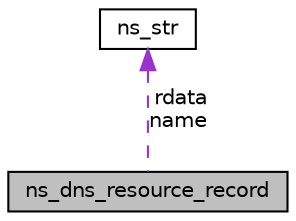 digraph "ns_dns_resource_record"
{
  edge [fontname="Helvetica",fontsize="10",labelfontname="Helvetica",labelfontsize="10"];
  node [fontname="Helvetica",fontsize="10",shape=record];
  Node1 [label="ns_dns_resource_record",height=0.2,width=0.4,color="black", fillcolor="grey75", style="filled", fontcolor="black"];
  Node2 -> Node1 [dir="back",color="darkorchid3",fontsize="10",style="dashed",label=" rdata\nname" ,fontname="Helvetica"];
  Node2 [label="ns_str",height=0.2,width=0.4,color="black", fillcolor="white", style="filled",URL="$structns__str.html"];
}
